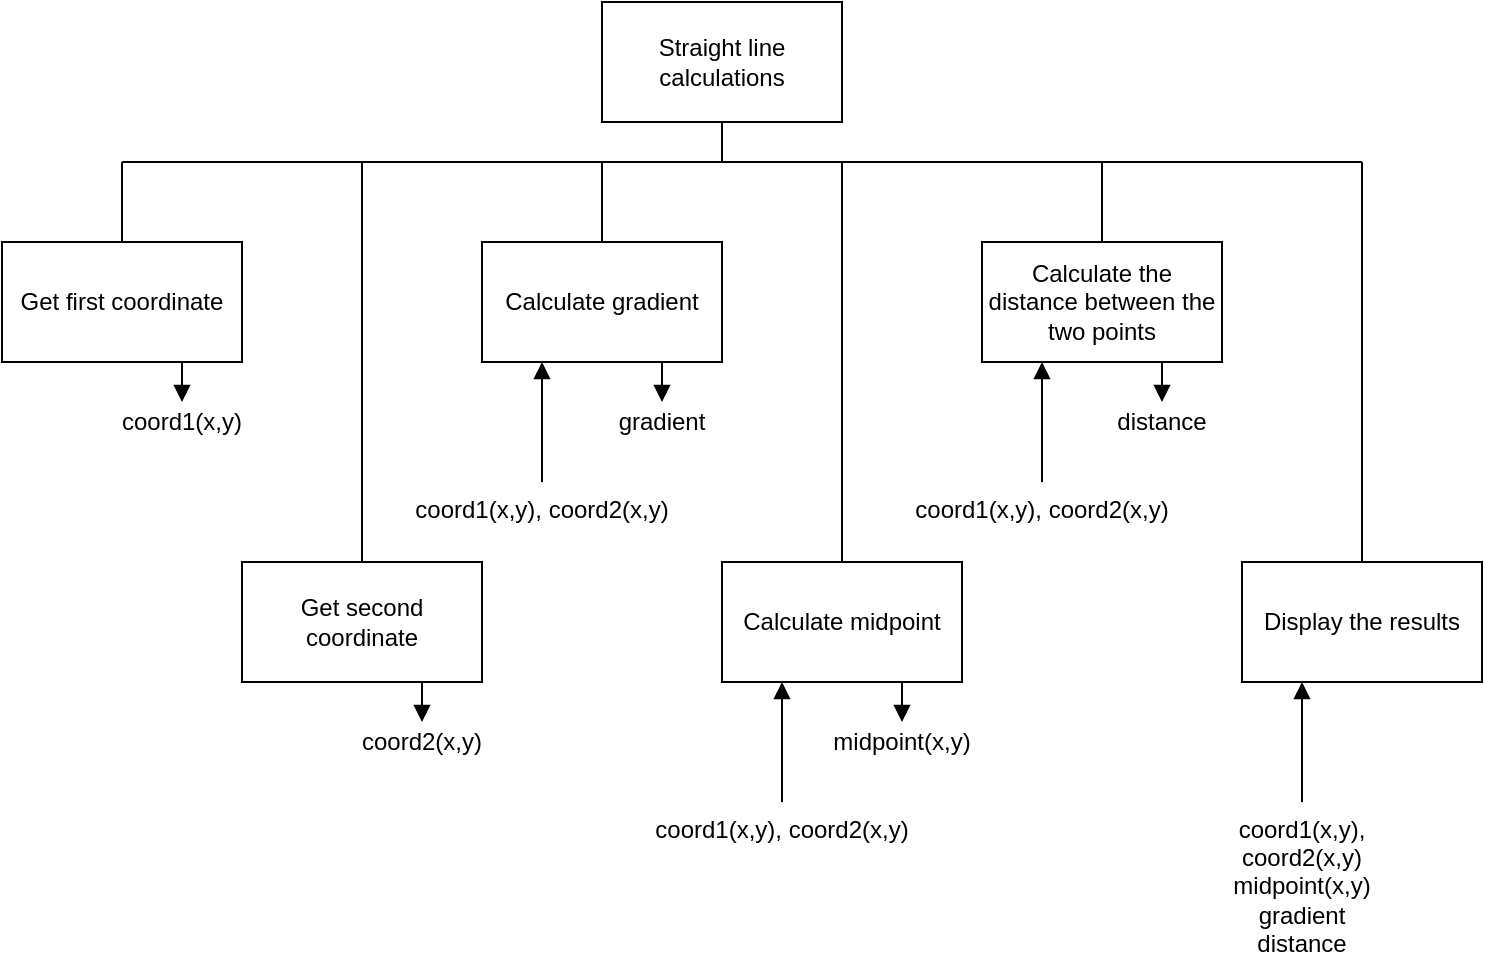 <mxfile version="20.3.0" type="device"><diagram id="IRpySLjashSEn_BMhqVq" name="Page-1"><mxGraphModel dx="870" dy="697" grid="1" gridSize="10" guides="1" tooltips="1" connect="1" arrows="1" fold="1" page="1" pageScale="1" pageWidth="1169" pageHeight="827" math="0" shadow="0"><root><mxCell id="0"/><mxCell id="1" parent="0"/><mxCell id="Wy-cLHH1_hvMtGYLii9y-32" style="edgeStyle=orthogonalEdgeStyle;rounded=0;orthogonalLoop=1;jettySize=auto;html=1;exitX=0.5;exitY=1;exitDx=0;exitDy=0;startArrow=none;startFill=0;endArrow=none;endFill=0;" parent="1" source="Wy-cLHH1_hvMtGYLii9y-1" edge="1"><mxGeometry relative="1" as="geometry"><mxPoint x="500" y="240" as="targetPoint"/></mxGeometry></mxCell><mxCell id="Wy-cLHH1_hvMtGYLii9y-1" value="Straight line calculations" style="rounded=0;whiteSpace=wrap;html=1;" parent="1" vertex="1"><mxGeometry x="440" y="160" width="120" height="60" as="geometry"/></mxCell><mxCell id="Wy-cLHH1_hvMtGYLii9y-3" style="edgeStyle=orthogonalEdgeStyle;rounded=0;orthogonalLoop=1;jettySize=auto;html=1;exitX=0.75;exitY=1;exitDx=0;exitDy=0;endArrow=block;endFill=1;" parent="1" source="Wy-cLHH1_hvMtGYLii9y-2" edge="1"><mxGeometry relative="1" as="geometry"><mxPoint x="230" y="360.0" as="targetPoint"/></mxGeometry></mxCell><mxCell id="Wy-cLHH1_hvMtGYLii9y-27" style="edgeStyle=orthogonalEdgeStyle;rounded=0;orthogonalLoop=1;jettySize=auto;html=1;exitX=0.5;exitY=0;exitDx=0;exitDy=0;startArrow=none;startFill=0;endArrow=none;endFill=0;" parent="1" source="Wy-cLHH1_hvMtGYLii9y-2" edge="1"><mxGeometry relative="1" as="geometry"><mxPoint x="200" y="240" as="targetPoint"/></mxGeometry></mxCell><mxCell id="Wy-cLHH1_hvMtGYLii9y-2" value="Get first coordinate" style="rounded=0;whiteSpace=wrap;html=1;" parent="1" vertex="1"><mxGeometry x="140" y="280" width="120" height="60" as="geometry"/></mxCell><mxCell id="Wy-cLHH1_hvMtGYLii9y-4" value="coord1(x,y)" style="text;html=1;strokeColor=none;fillColor=none;align=center;verticalAlign=middle;whiteSpace=wrap;rounded=0;" parent="1" vertex="1"><mxGeometry x="210" y="360" width="40" height="20" as="geometry"/></mxCell><mxCell id="Wy-cLHH1_hvMtGYLii9y-5" style="edgeStyle=orthogonalEdgeStyle;rounded=0;orthogonalLoop=1;jettySize=auto;html=1;exitX=0.75;exitY=1;exitDx=0;exitDy=0;endArrow=block;endFill=1;" parent="1" source="Wy-cLHH1_hvMtGYLii9y-6" edge="1"><mxGeometry relative="1" as="geometry"><mxPoint x="350" y="520.0" as="targetPoint"/></mxGeometry></mxCell><mxCell id="Wy-cLHH1_hvMtGYLii9y-28" style="edgeStyle=orthogonalEdgeStyle;rounded=0;orthogonalLoop=1;jettySize=auto;html=1;exitX=0.5;exitY=0;exitDx=0;exitDy=0;startArrow=none;startFill=0;endArrow=none;endFill=0;" parent="1" source="Wy-cLHH1_hvMtGYLii9y-6" edge="1"><mxGeometry relative="1" as="geometry"><mxPoint x="320" y="240" as="targetPoint"/></mxGeometry></mxCell><mxCell id="Wy-cLHH1_hvMtGYLii9y-6" value="Get second coordinate" style="rounded=0;whiteSpace=wrap;html=1;" parent="1" vertex="1"><mxGeometry x="260" y="440" width="120" height="60" as="geometry"/></mxCell><mxCell id="Wy-cLHH1_hvMtGYLii9y-7" value="coord2(x,y)" style="text;html=1;strokeColor=none;fillColor=none;align=center;verticalAlign=middle;whiteSpace=wrap;rounded=0;" parent="1" vertex="1"><mxGeometry x="330" y="520" width="40" height="20" as="geometry"/></mxCell><mxCell id="Wy-cLHH1_hvMtGYLii9y-10" style="edgeStyle=orthogonalEdgeStyle;rounded=0;orthogonalLoop=1;jettySize=auto;html=1;exitX=0.75;exitY=1;exitDx=0;exitDy=0;endArrow=block;endFill=1;" parent="1" source="Wy-cLHH1_hvMtGYLii9y-11" edge="1"><mxGeometry relative="1" as="geometry"><mxPoint x="470" y="360.0" as="targetPoint"/></mxGeometry></mxCell><mxCell id="Wy-cLHH1_hvMtGYLii9y-13" style="edgeStyle=orthogonalEdgeStyle;rounded=0;orthogonalLoop=1;jettySize=auto;html=1;exitX=0.25;exitY=1;exitDx=0;exitDy=0;endArrow=none;endFill=0;startArrow=block;startFill=1;" parent="1" source="Wy-cLHH1_hvMtGYLii9y-11" edge="1"><mxGeometry relative="1" as="geometry"><mxPoint x="410" y="400.0" as="targetPoint"/></mxGeometry></mxCell><mxCell id="Wy-cLHH1_hvMtGYLii9y-29" style="edgeStyle=orthogonalEdgeStyle;rounded=0;orthogonalLoop=1;jettySize=auto;html=1;exitX=0.5;exitY=0;exitDx=0;exitDy=0;startArrow=none;startFill=0;endArrow=none;endFill=0;" parent="1" source="Wy-cLHH1_hvMtGYLii9y-11" edge="1"><mxGeometry relative="1" as="geometry"><mxPoint x="440" y="240" as="targetPoint"/></mxGeometry></mxCell><mxCell id="Wy-cLHH1_hvMtGYLii9y-11" value="Calculate gradient" style="rounded=0;whiteSpace=wrap;html=1;" parent="1" vertex="1"><mxGeometry x="380" y="280" width="120" height="60" as="geometry"/></mxCell><mxCell id="Wy-cLHH1_hvMtGYLii9y-12" value="gradient" style="text;html=1;strokeColor=none;fillColor=none;align=center;verticalAlign=middle;whiteSpace=wrap;rounded=0;" parent="1" vertex="1"><mxGeometry x="450" y="360" width="40" height="20" as="geometry"/></mxCell><mxCell id="Wy-cLHH1_hvMtGYLii9y-14" value="coord1(x,y), coord2(x,y)" style="text;html=1;strokeColor=none;fillColor=none;align=center;verticalAlign=middle;whiteSpace=wrap;rounded=0;" parent="1" vertex="1"><mxGeometry x="340" y="403.5" width="140" height="20" as="geometry"/></mxCell><mxCell id="Wy-cLHH1_hvMtGYLii9y-16" style="edgeStyle=orthogonalEdgeStyle;rounded=0;orthogonalLoop=1;jettySize=auto;html=1;exitX=0.75;exitY=1;exitDx=0;exitDy=0;endArrow=block;endFill=1;" parent="1" source="Wy-cLHH1_hvMtGYLii9y-18" edge="1"><mxGeometry relative="1" as="geometry"><mxPoint x="590" y="520.0" as="targetPoint"/></mxGeometry></mxCell><mxCell id="Wy-cLHH1_hvMtGYLii9y-17" style="edgeStyle=orthogonalEdgeStyle;rounded=0;orthogonalLoop=1;jettySize=auto;html=1;exitX=0.25;exitY=1;exitDx=0;exitDy=0;endArrow=none;endFill=0;startArrow=block;startFill=1;" parent="1" source="Wy-cLHH1_hvMtGYLii9y-18" edge="1"><mxGeometry relative="1" as="geometry"><mxPoint x="530" y="560.0" as="targetPoint"/></mxGeometry></mxCell><mxCell id="Wy-cLHH1_hvMtGYLii9y-30" style="edgeStyle=orthogonalEdgeStyle;rounded=0;orthogonalLoop=1;jettySize=auto;html=1;exitX=0.5;exitY=0;exitDx=0;exitDy=0;startArrow=none;startFill=0;endArrow=none;endFill=0;" parent="1" source="Wy-cLHH1_hvMtGYLii9y-18" edge="1"><mxGeometry relative="1" as="geometry"><mxPoint x="560" y="240" as="targetPoint"/></mxGeometry></mxCell><mxCell id="Wy-cLHH1_hvMtGYLii9y-18" value="Calculate midpoint" style="rounded=0;whiteSpace=wrap;html=1;" parent="1" vertex="1"><mxGeometry x="500" y="440" width="120" height="60" as="geometry"/></mxCell><mxCell id="Wy-cLHH1_hvMtGYLii9y-19" value="midpoint(x,y)" style="text;html=1;strokeColor=none;fillColor=none;align=center;verticalAlign=middle;whiteSpace=wrap;rounded=0;" parent="1" vertex="1"><mxGeometry x="550" y="520" width="80" height="20" as="geometry"/></mxCell><mxCell id="Wy-cLHH1_hvMtGYLii9y-20" value="coord1(x,y), coord2(x,y)" style="text;html=1;strokeColor=none;fillColor=none;align=center;verticalAlign=middle;whiteSpace=wrap;rounded=0;" parent="1" vertex="1"><mxGeometry x="460" y="563.5" width="140" height="20" as="geometry"/></mxCell><mxCell id="Wy-cLHH1_hvMtGYLii9y-21" style="edgeStyle=orthogonalEdgeStyle;rounded=0;orthogonalLoop=1;jettySize=auto;html=1;exitX=0.75;exitY=1;exitDx=0;exitDy=0;endArrow=block;endFill=1;" parent="1" source="Wy-cLHH1_hvMtGYLii9y-23" edge="1"><mxGeometry relative="1" as="geometry"><mxPoint x="720" y="360.0" as="targetPoint"/></mxGeometry></mxCell><mxCell id="Wy-cLHH1_hvMtGYLii9y-22" style="edgeStyle=orthogonalEdgeStyle;rounded=0;orthogonalLoop=1;jettySize=auto;html=1;exitX=0.25;exitY=1;exitDx=0;exitDy=0;endArrow=none;endFill=0;startArrow=block;startFill=1;" parent="1" source="Wy-cLHH1_hvMtGYLii9y-23" edge="1"><mxGeometry relative="1" as="geometry"><mxPoint x="660" y="400.0" as="targetPoint"/></mxGeometry></mxCell><mxCell id="Wy-cLHH1_hvMtGYLii9y-31" style="edgeStyle=orthogonalEdgeStyle;rounded=0;orthogonalLoop=1;jettySize=auto;html=1;exitX=0.5;exitY=0;exitDx=0;exitDy=0;startArrow=none;startFill=0;endArrow=none;endFill=0;" parent="1" source="Wy-cLHH1_hvMtGYLii9y-23" edge="1"><mxGeometry relative="1" as="geometry"><mxPoint x="690" y="240" as="targetPoint"/></mxGeometry></mxCell><mxCell id="Wy-cLHH1_hvMtGYLii9y-23" value="Calculate the distance between the two points" style="rounded=0;whiteSpace=wrap;html=1;" parent="1" vertex="1"><mxGeometry x="630" y="280" width="120" height="60" as="geometry"/></mxCell><mxCell id="Wy-cLHH1_hvMtGYLii9y-24" value="distance" style="text;html=1;strokeColor=none;fillColor=none;align=center;verticalAlign=middle;whiteSpace=wrap;rounded=0;" parent="1" vertex="1"><mxGeometry x="680" y="360" width="80" height="20" as="geometry"/></mxCell><mxCell id="Wy-cLHH1_hvMtGYLii9y-25" value="coord1(x,y), coord2(x,y)" style="text;html=1;strokeColor=none;fillColor=none;align=center;verticalAlign=middle;whiteSpace=wrap;rounded=0;" parent="1" vertex="1"><mxGeometry x="590" y="403.5" width="140" height="20" as="geometry"/></mxCell><mxCell id="Wy-cLHH1_hvMtGYLii9y-26" value="" style="endArrow=none;html=1;" parent="1" edge="1"><mxGeometry width="50" height="50" relative="1" as="geometry"><mxPoint x="200" y="240" as="sourcePoint"/><mxPoint x="820" y="240" as="targetPoint"/></mxGeometry></mxCell><mxCell id="Wy-cLHH1_hvMtGYLii9y-34" style="edgeStyle=orthogonalEdgeStyle;rounded=0;orthogonalLoop=1;jettySize=auto;html=1;exitX=0.5;exitY=0;exitDx=0;exitDy=0;startArrow=none;startFill=0;endArrow=none;endFill=0;" parent="1" source="Wy-cLHH1_hvMtGYLii9y-33" edge="1"><mxGeometry relative="1" as="geometry"><mxPoint x="820" y="240" as="targetPoint"/></mxGeometry></mxCell><mxCell id="3fJI4qFrwmo9_K6kyU71-1" style="edgeStyle=orthogonalEdgeStyle;rounded=0;orthogonalLoop=1;jettySize=auto;html=1;exitX=0.25;exitY=1;exitDx=0;exitDy=0;endArrow=none;endFill=0;startArrow=block;startFill=1;" edge="1" parent="1" source="Wy-cLHH1_hvMtGYLii9y-33"><mxGeometry relative="1" as="geometry"><mxPoint x="790" y="560" as="targetPoint"/></mxGeometry></mxCell><mxCell id="Wy-cLHH1_hvMtGYLii9y-33" value="Display the results" style="rounded=0;whiteSpace=wrap;html=1;" parent="1" vertex="1"><mxGeometry x="760" y="440" width="120" height="60" as="geometry"/></mxCell><mxCell id="3fJI4qFrwmo9_K6kyU71-2" value="coord1(x,y), coord2(x,y)&lt;br&gt;midpoint(x,y)&lt;br&gt;gradient&lt;br&gt;distance" style="text;html=1;strokeColor=none;fillColor=none;align=center;verticalAlign=middle;whiteSpace=wrap;rounded=0;" vertex="1" parent="1"><mxGeometry x="750" y="563.5" width="80" height="76.5" as="geometry"/></mxCell></root></mxGraphModel></diagram></mxfile>